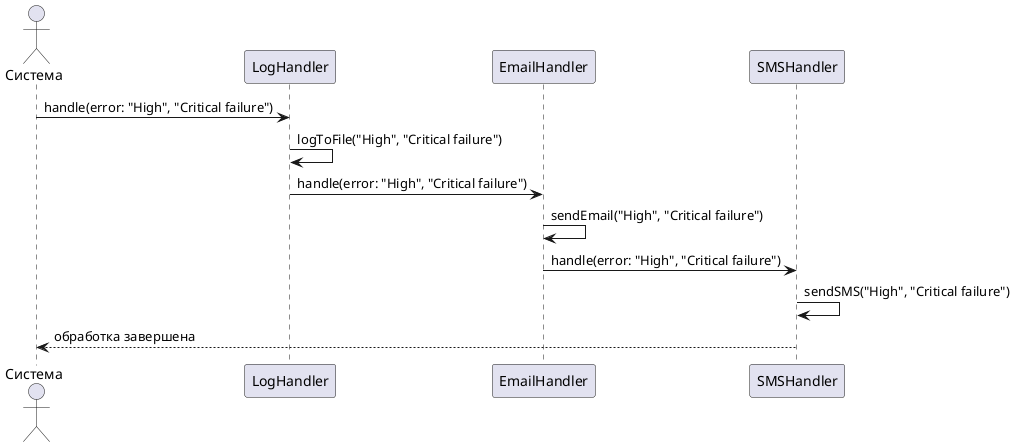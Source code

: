 @startuml
actor Система
participant "LogHandler" as LH
participant "EmailHandler" as EH
participant "SMSHandler" as SH

Система -> LH: handle(error: "High", "Critical failure")
LH -> LH: logToFile("High", "Critical failure")
LH -> EH: handle(error: "High", "Critical failure")
EH -> EH: sendEmail("High", "Critical failure")
EH -> SH: handle(error: "High", "Critical failure")
SH -> SH: sendSMS("High", "Critical failure")
SH --> Система: обработка завершена

@enduml
